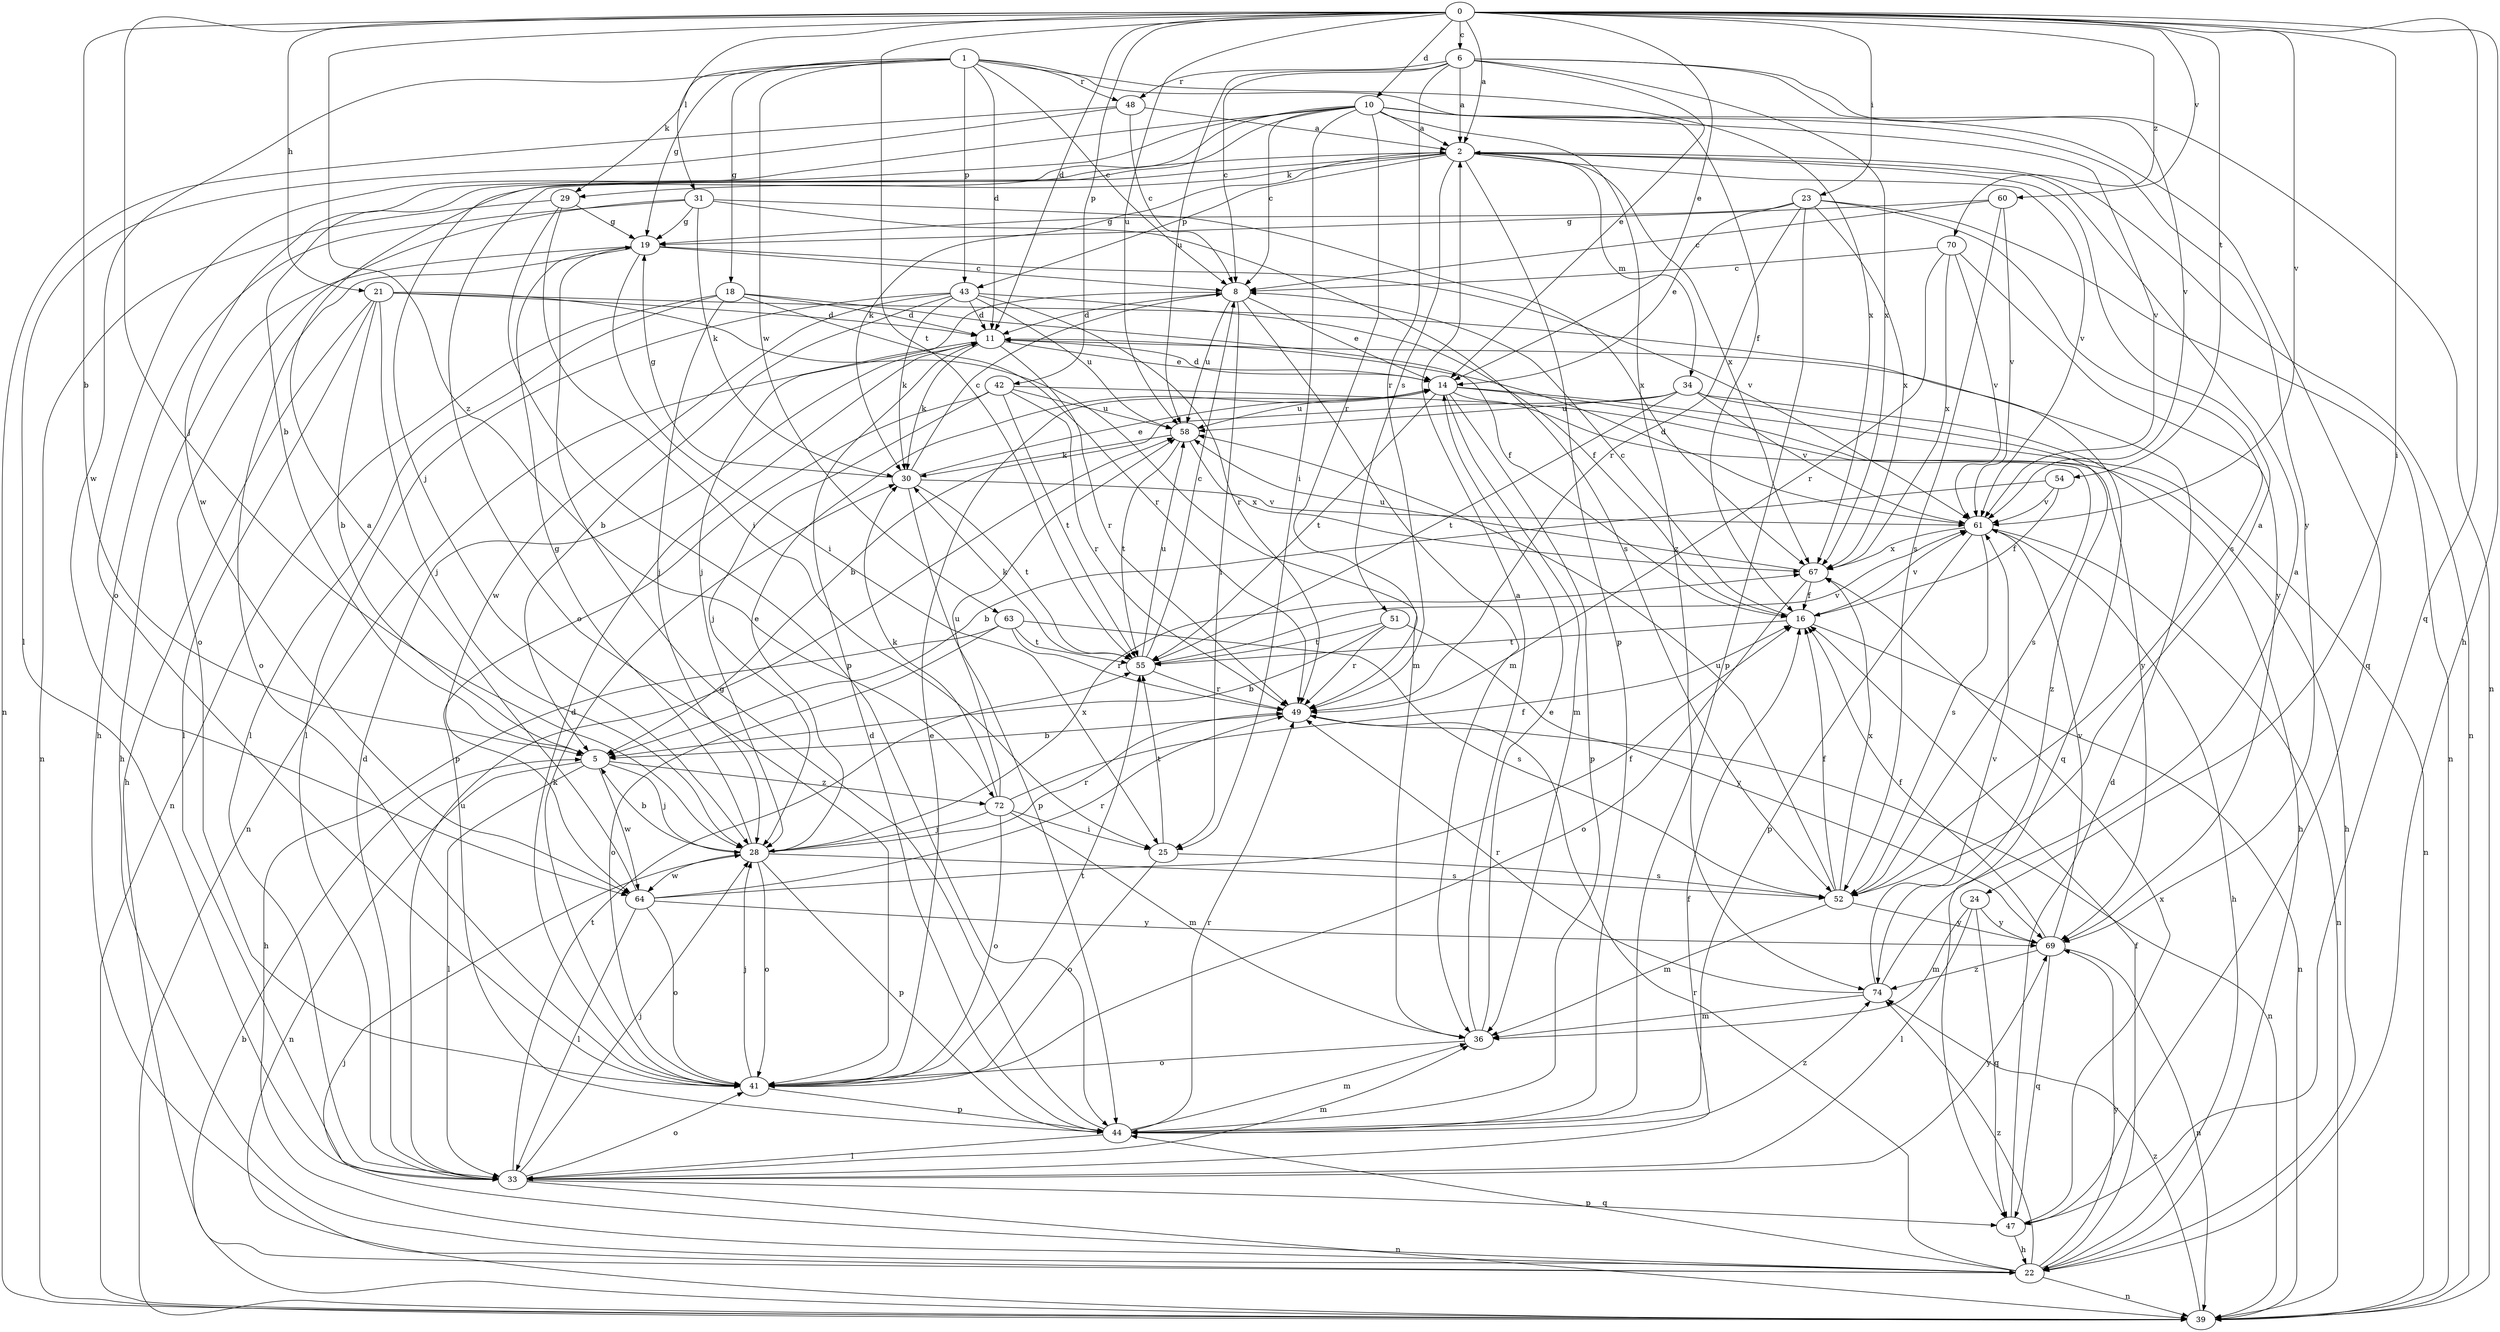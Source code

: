 strict digraph  {
0;
1;
2;
5;
6;
8;
10;
11;
14;
16;
18;
19;
21;
22;
23;
24;
25;
28;
29;
30;
31;
33;
34;
36;
39;
41;
42;
43;
44;
47;
48;
49;
51;
52;
54;
55;
58;
60;
61;
63;
64;
67;
69;
70;
72;
74;
0 -> 2  [label=a];
0 -> 5  [label=b];
0 -> 6  [label=c];
0 -> 10  [label=d];
0 -> 11  [label=d];
0 -> 14  [label=e];
0 -> 21  [label=h];
0 -> 22  [label=h];
0 -> 23  [label=i];
0 -> 24  [label=i];
0 -> 28  [label=j];
0 -> 31  [label=l];
0 -> 42  [label=p];
0 -> 47  [label=q];
0 -> 54  [label=t];
0 -> 55  [label=t];
0 -> 58  [label=u];
0 -> 60  [label=v];
0 -> 61  [label=v];
0 -> 70  [label=z];
0 -> 72  [label=z];
1 -> 8  [label=c];
1 -> 11  [label=d];
1 -> 16  [label=f];
1 -> 18  [label=g];
1 -> 19  [label=g];
1 -> 29  [label=k];
1 -> 43  [label=p];
1 -> 48  [label=r];
1 -> 63  [label=w];
1 -> 64  [label=w];
1 -> 67  [label=x];
2 -> 29  [label=k];
2 -> 30  [label=k];
2 -> 34  [label=m];
2 -> 39  [label=n];
2 -> 41  [label=o];
2 -> 43  [label=p];
2 -> 44  [label=p];
2 -> 51  [label=s];
2 -> 61  [label=v];
2 -> 67  [label=x];
5 -> 28  [label=j];
5 -> 33  [label=l];
5 -> 39  [label=n];
5 -> 64  [label=w];
5 -> 72  [label=z];
6 -> 2  [label=a];
6 -> 8  [label=c];
6 -> 14  [label=e];
6 -> 39  [label=n];
6 -> 48  [label=r];
6 -> 49  [label=r];
6 -> 58  [label=u];
6 -> 61  [label=v];
6 -> 67  [label=x];
8 -> 11  [label=d];
8 -> 14  [label=e];
8 -> 25  [label=i];
8 -> 28  [label=j];
8 -> 36  [label=m];
8 -> 58  [label=u];
10 -> 2  [label=a];
10 -> 5  [label=b];
10 -> 8  [label=c];
10 -> 25  [label=i];
10 -> 28  [label=j];
10 -> 41  [label=o];
10 -> 47  [label=q];
10 -> 49  [label=r];
10 -> 61  [label=v];
10 -> 64  [label=w];
10 -> 69  [label=y];
10 -> 74  [label=z];
11 -> 14  [label=e];
11 -> 30  [label=k];
11 -> 39  [label=n];
11 -> 49  [label=r];
14 -> 11  [label=d];
14 -> 22  [label=h];
14 -> 36  [label=m];
14 -> 39  [label=n];
14 -> 44  [label=p];
14 -> 52  [label=s];
14 -> 55  [label=t];
14 -> 58  [label=u];
16 -> 8  [label=c];
16 -> 39  [label=n];
16 -> 55  [label=t];
16 -> 61  [label=v];
18 -> 11  [label=d];
18 -> 16  [label=f];
18 -> 28  [label=j];
18 -> 33  [label=l];
18 -> 39  [label=n];
18 -> 49  [label=r];
19 -> 8  [label=c];
19 -> 22  [label=h];
19 -> 25  [label=i];
19 -> 41  [label=o];
19 -> 61  [label=v];
21 -> 5  [label=b];
21 -> 11  [label=d];
21 -> 22  [label=h];
21 -> 28  [label=j];
21 -> 33  [label=l];
21 -> 36  [label=m];
21 -> 47  [label=q];
22 -> 16  [label=f];
22 -> 28  [label=j];
22 -> 39  [label=n];
22 -> 44  [label=p];
22 -> 49  [label=r];
22 -> 69  [label=y];
22 -> 74  [label=z];
23 -> 14  [label=e];
23 -> 19  [label=g];
23 -> 39  [label=n];
23 -> 44  [label=p];
23 -> 49  [label=r];
23 -> 52  [label=s];
23 -> 67  [label=x];
24 -> 33  [label=l];
24 -> 36  [label=m];
24 -> 47  [label=q];
24 -> 69  [label=y];
25 -> 41  [label=o];
25 -> 52  [label=s];
25 -> 55  [label=t];
28 -> 5  [label=b];
28 -> 14  [label=e];
28 -> 19  [label=g];
28 -> 41  [label=o];
28 -> 44  [label=p];
28 -> 49  [label=r];
28 -> 52  [label=s];
28 -> 64  [label=w];
28 -> 67  [label=x];
29 -> 19  [label=g];
29 -> 25  [label=i];
29 -> 39  [label=n];
29 -> 44  [label=p];
30 -> 8  [label=c];
30 -> 14  [label=e];
30 -> 19  [label=g];
30 -> 44  [label=p];
30 -> 55  [label=t];
30 -> 61  [label=v];
31 -> 19  [label=g];
31 -> 22  [label=h];
31 -> 30  [label=k];
31 -> 41  [label=o];
31 -> 52  [label=s];
31 -> 67  [label=x];
33 -> 11  [label=d];
33 -> 16  [label=f];
33 -> 28  [label=j];
33 -> 36  [label=m];
33 -> 39  [label=n];
33 -> 41  [label=o];
33 -> 47  [label=q];
33 -> 55  [label=t];
33 -> 58  [label=u];
33 -> 69  [label=y];
34 -> 5  [label=b];
34 -> 22  [label=h];
34 -> 55  [label=t];
34 -> 58  [label=u];
34 -> 61  [label=v];
34 -> 74  [label=z];
36 -> 2  [label=a];
36 -> 14  [label=e];
36 -> 41  [label=o];
39 -> 5  [label=b];
39 -> 74  [label=z];
41 -> 11  [label=d];
41 -> 14  [label=e];
41 -> 28  [label=j];
41 -> 30  [label=k];
41 -> 44  [label=p];
41 -> 55  [label=t];
42 -> 28  [label=j];
42 -> 44  [label=p];
42 -> 49  [label=r];
42 -> 55  [label=t];
42 -> 58  [label=u];
42 -> 69  [label=y];
43 -> 5  [label=b];
43 -> 11  [label=d];
43 -> 16  [label=f];
43 -> 30  [label=k];
43 -> 33  [label=l];
43 -> 49  [label=r];
43 -> 58  [label=u];
43 -> 64  [label=w];
44 -> 11  [label=d];
44 -> 19  [label=g];
44 -> 33  [label=l];
44 -> 36  [label=m];
44 -> 49  [label=r];
44 -> 74  [label=z];
47 -> 11  [label=d];
47 -> 22  [label=h];
47 -> 67  [label=x];
48 -> 2  [label=a];
48 -> 8  [label=c];
48 -> 33  [label=l];
48 -> 39  [label=n];
49 -> 5  [label=b];
49 -> 39  [label=n];
51 -> 5  [label=b];
51 -> 49  [label=r];
51 -> 55  [label=t];
51 -> 69  [label=y];
52 -> 2  [label=a];
52 -> 16  [label=f];
52 -> 36  [label=m];
52 -> 58  [label=u];
52 -> 67  [label=x];
52 -> 69  [label=y];
54 -> 5  [label=b];
54 -> 16  [label=f];
54 -> 61  [label=v];
55 -> 8  [label=c];
55 -> 30  [label=k];
55 -> 49  [label=r];
55 -> 58  [label=u];
55 -> 61  [label=v];
58 -> 30  [label=k];
58 -> 55  [label=t];
58 -> 67  [label=x];
60 -> 8  [label=c];
60 -> 19  [label=g];
60 -> 52  [label=s];
60 -> 61  [label=v];
61 -> 11  [label=d];
61 -> 22  [label=h];
61 -> 39  [label=n];
61 -> 44  [label=p];
61 -> 52  [label=s];
61 -> 67  [label=x];
63 -> 22  [label=h];
63 -> 41  [label=o];
63 -> 49  [label=r];
63 -> 52  [label=s];
63 -> 55  [label=t];
64 -> 2  [label=a];
64 -> 16  [label=f];
64 -> 33  [label=l];
64 -> 41  [label=o];
64 -> 49  [label=r];
64 -> 69  [label=y];
67 -> 16  [label=f];
67 -> 41  [label=o];
67 -> 58  [label=u];
69 -> 16  [label=f];
69 -> 39  [label=n];
69 -> 47  [label=q];
69 -> 61  [label=v];
69 -> 74  [label=z];
70 -> 8  [label=c];
70 -> 49  [label=r];
70 -> 61  [label=v];
70 -> 67  [label=x];
70 -> 69  [label=y];
72 -> 16  [label=f];
72 -> 25  [label=i];
72 -> 28  [label=j];
72 -> 30  [label=k];
72 -> 36  [label=m];
72 -> 41  [label=o];
72 -> 58  [label=u];
74 -> 2  [label=a];
74 -> 36  [label=m];
74 -> 49  [label=r];
74 -> 61  [label=v];
}
